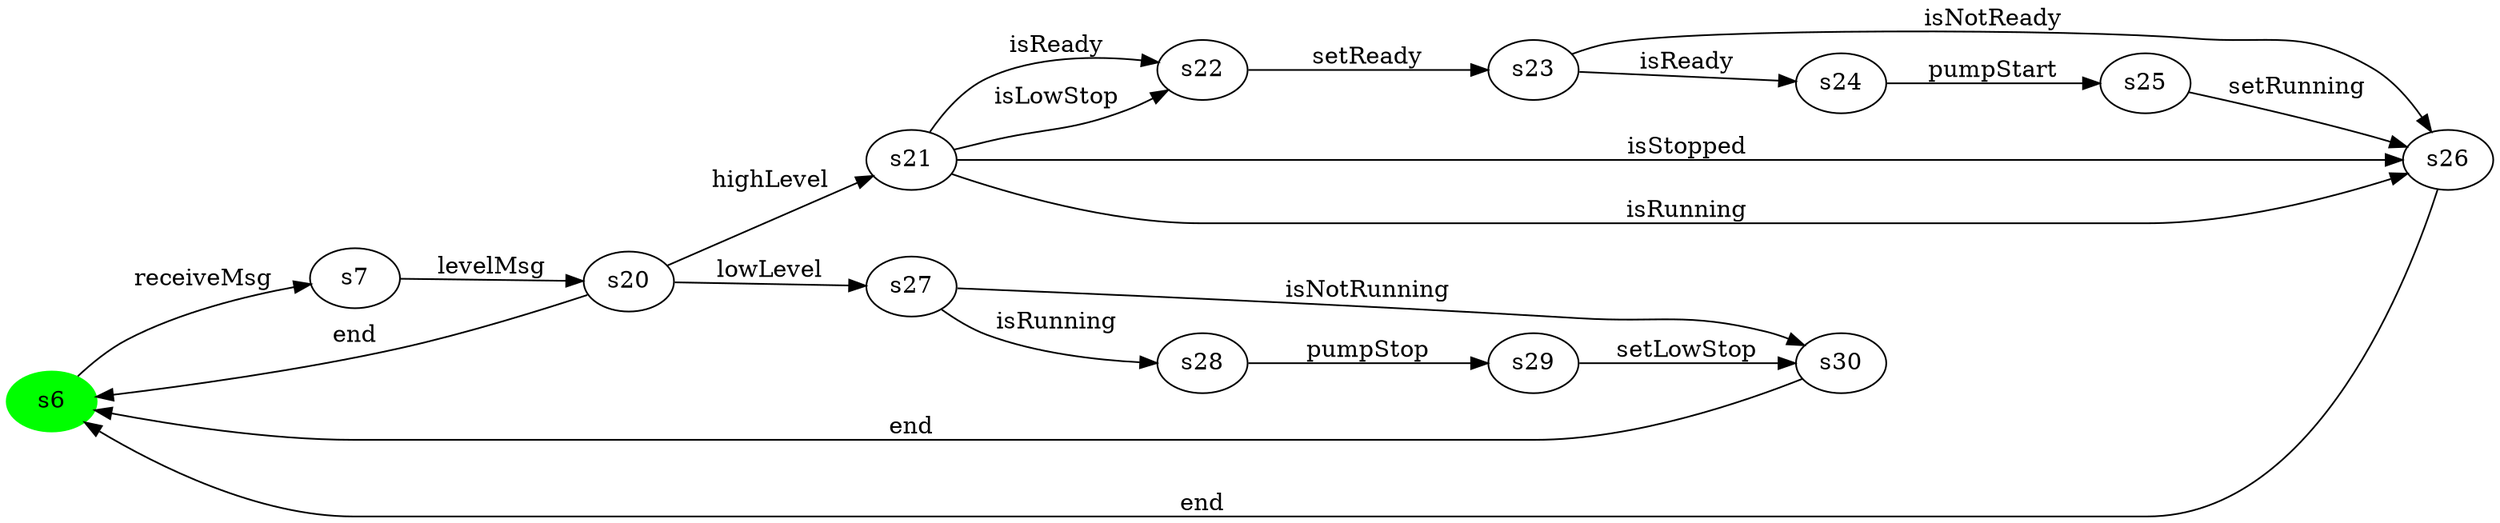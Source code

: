 digraph G {
rankdir=LR;
state0[ label = "s6", style=filled, color=green ];
state0 -> state1 [ label=" receiveMsg " ];
state1 [ label = "s7" ];
state1 -> state2 [ label=" levelMsg " ];
state2 [ label = "s20" ];
state2 -> state0 [ label=" end " ];
state2 -> state3 [ label=" highLevel " ];
state2 -> state4 [ label=" lowLevel " ];
state5 [ label = "s30" ];
state5 -> state0 [ label=" end " ];
state6 [ label = "s22" ];
state6 -> state7 [ label=" setReady " ];
state3 [ label = "s21" ];
state3 -> state6 [ label=" isReady " ];
state3 -> state6 [ label=" isLowStop " ];
state3 -> state8 [ label=" isStopped " ];
state3 -> state8 [ label=" isRunning " ];
state9 [ label = "s24" ];
state9 -> state10 [ label=" pumpStart " ];
state7 [ label = "s23" ];
state7 -> state9 [ label=" isReady " ];
state7 -> state8 [ label=" isNotReady " ];
state8 [ label = "s26" ];
state8 -> state0 [ label=" end " ];
state10 [ label = "s25" ];
state10 -> state8 [ label=" setRunning " ];
state11 [ label = "s28" ];
state11 -> state12 [ label=" pumpStop " ];
state4 [ label = "s27" ];
state4 -> state11 [ label=" isRunning " ];
state4 -> state5 [ label=" isNotRunning " ];
state12 [ label = "s29" ];
state12 -> state5 [ label=" setLowStop " ];
}
